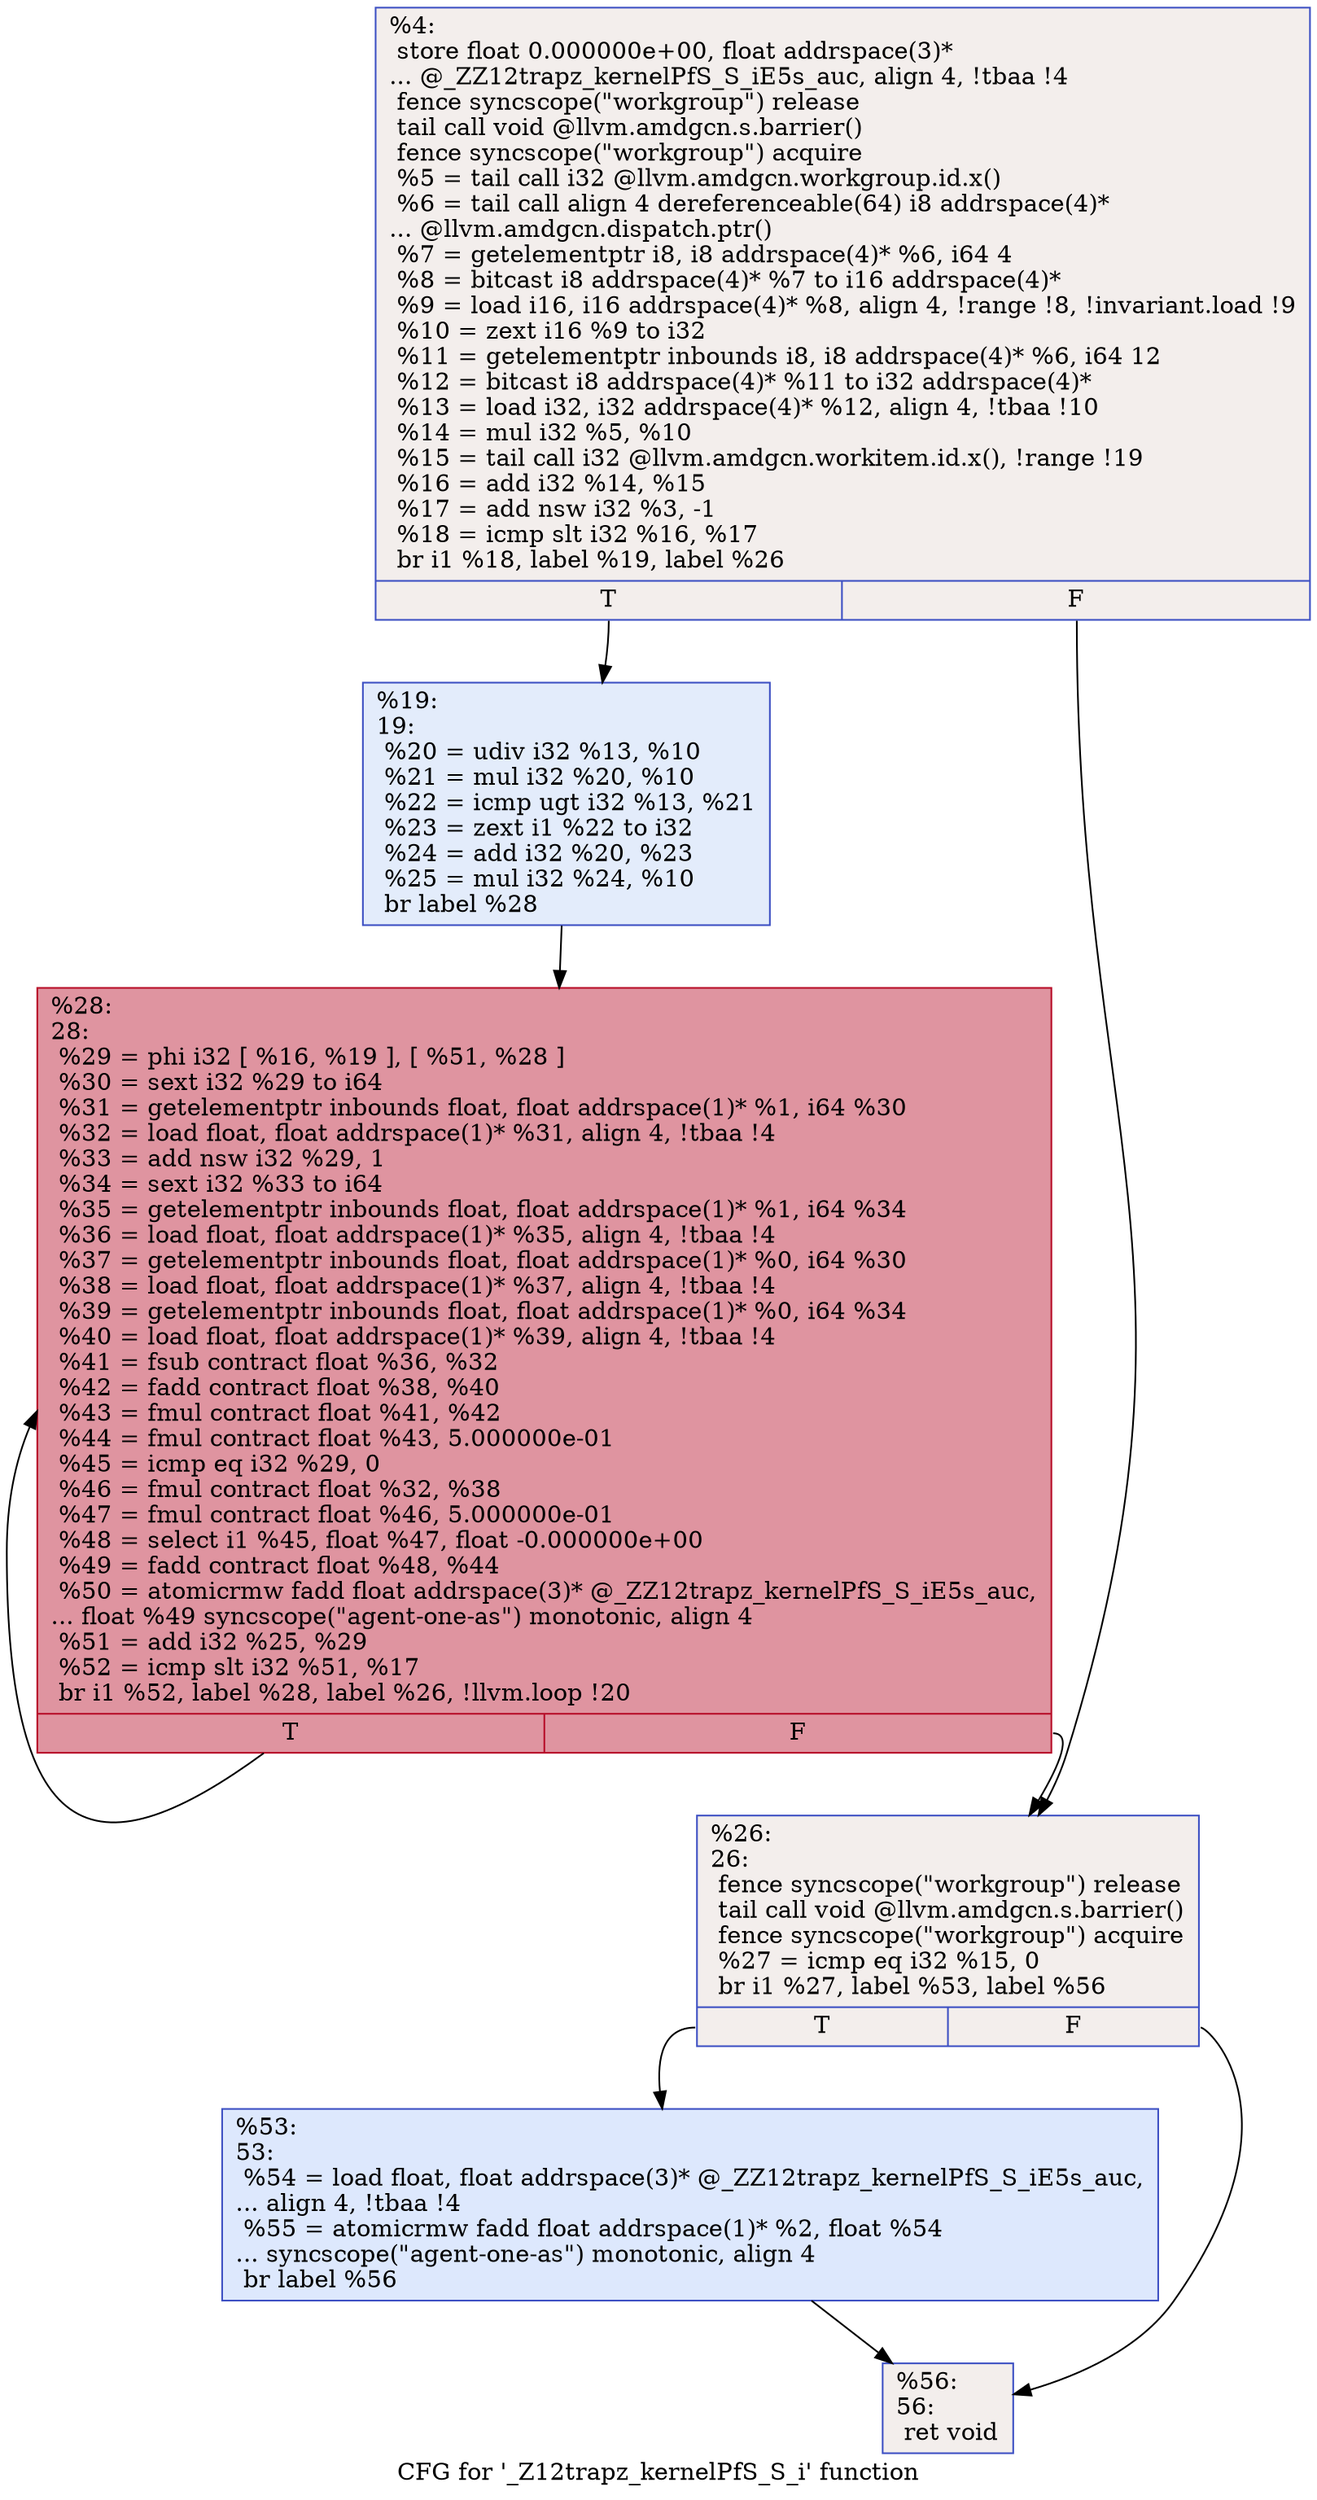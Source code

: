 digraph "CFG for '_Z12trapz_kernelPfS_S_i' function" {
	label="CFG for '_Z12trapz_kernelPfS_S_i' function";

	Node0x4ebd090 [shape=record,color="#3d50c3ff", style=filled, fillcolor="#e3d9d370",label="{%4:\l  store float 0.000000e+00, float addrspace(3)*\l... @_ZZ12trapz_kernelPfS_S_iE5s_auc, align 4, !tbaa !4\l  fence syncscope(\"workgroup\") release\l  tail call void @llvm.amdgcn.s.barrier()\l  fence syncscope(\"workgroup\") acquire\l  %5 = tail call i32 @llvm.amdgcn.workgroup.id.x()\l  %6 = tail call align 4 dereferenceable(64) i8 addrspace(4)*\l... @llvm.amdgcn.dispatch.ptr()\l  %7 = getelementptr i8, i8 addrspace(4)* %6, i64 4\l  %8 = bitcast i8 addrspace(4)* %7 to i16 addrspace(4)*\l  %9 = load i16, i16 addrspace(4)* %8, align 4, !range !8, !invariant.load !9\l  %10 = zext i16 %9 to i32\l  %11 = getelementptr inbounds i8, i8 addrspace(4)* %6, i64 12\l  %12 = bitcast i8 addrspace(4)* %11 to i32 addrspace(4)*\l  %13 = load i32, i32 addrspace(4)* %12, align 4, !tbaa !10\l  %14 = mul i32 %5, %10\l  %15 = tail call i32 @llvm.amdgcn.workitem.id.x(), !range !19\l  %16 = add i32 %14, %15\l  %17 = add nsw i32 %3, -1\l  %18 = icmp slt i32 %16, %17\l  br i1 %18, label %19, label %26\l|{<s0>T|<s1>F}}"];
	Node0x4ebd090:s0 -> Node0x4ec02b0;
	Node0x4ebd090:s1 -> Node0x4ec0340;
	Node0x4ec02b0 [shape=record,color="#3d50c3ff", style=filled, fillcolor="#bfd3f670",label="{%19:\l19:                                               \l  %20 = udiv i32 %13, %10\l  %21 = mul i32 %20, %10\l  %22 = icmp ugt i32 %13, %21\l  %23 = zext i1 %22 to i32\l  %24 = add i32 %20, %23\l  %25 = mul i32 %24, %10\l  br label %28\l}"];
	Node0x4ec02b0 -> Node0x4ec07c0;
	Node0x4ec0340 [shape=record,color="#3d50c3ff", style=filled, fillcolor="#e3d9d370",label="{%26:\l26:                                               \l  fence syncscope(\"workgroup\") release\l  tail call void @llvm.amdgcn.s.barrier()\l  fence syncscope(\"workgroup\") acquire\l  %27 = icmp eq i32 %15, 0\l  br i1 %27, label %53, label %56\l|{<s0>T|<s1>F}}"];
	Node0x4ec0340:s0 -> Node0x4ec0af0;
	Node0x4ec0340:s1 -> Node0x4ec0b40;
	Node0x4ec07c0 [shape=record,color="#b70d28ff", style=filled, fillcolor="#b70d2870",label="{%28:\l28:                                               \l  %29 = phi i32 [ %16, %19 ], [ %51, %28 ]\l  %30 = sext i32 %29 to i64\l  %31 = getelementptr inbounds float, float addrspace(1)* %1, i64 %30\l  %32 = load float, float addrspace(1)* %31, align 4, !tbaa !4\l  %33 = add nsw i32 %29, 1\l  %34 = sext i32 %33 to i64\l  %35 = getelementptr inbounds float, float addrspace(1)* %1, i64 %34\l  %36 = load float, float addrspace(1)* %35, align 4, !tbaa !4\l  %37 = getelementptr inbounds float, float addrspace(1)* %0, i64 %30\l  %38 = load float, float addrspace(1)* %37, align 4, !tbaa !4\l  %39 = getelementptr inbounds float, float addrspace(1)* %0, i64 %34\l  %40 = load float, float addrspace(1)* %39, align 4, !tbaa !4\l  %41 = fsub contract float %36, %32\l  %42 = fadd contract float %38, %40\l  %43 = fmul contract float %41, %42\l  %44 = fmul contract float %43, 5.000000e-01\l  %45 = icmp eq i32 %29, 0\l  %46 = fmul contract float %32, %38\l  %47 = fmul contract float %46, 5.000000e-01\l  %48 = select i1 %45, float %47, float -0.000000e+00\l  %49 = fadd contract float %48, %44\l  %50 = atomicrmw fadd float addrspace(3)* @_ZZ12trapz_kernelPfS_S_iE5s_auc,\l... float %49 syncscope(\"agent-one-as\") monotonic, align 4\l  %51 = add i32 %25, %29\l  %52 = icmp slt i32 %51, %17\l  br i1 %52, label %28, label %26, !llvm.loop !20\l|{<s0>T|<s1>F}}"];
	Node0x4ec07c0:s0 -> Node0x4ec07c0;
	Node0x4ec07c0:s1 -> Node0x4ec0340;
	Node0x4ec0af0 [shape=record,color="#3d50c3ff", style=filled, fillcolor="#b2ccfb70",label="{%53:\l53:                                               \l  %54 = load float, float addrspace(3)* @_ZZ12trapz_kernelPfS_S_iE5s_auc,\l... align 4, !tbaa !4\l  %55 = atomicrmw fadd float addrspace(1)* %2, float %54\l... syncscope(\"agent-one-as\") monotonic, align 4\l  br label %56\l}"];
	Node0x4ec0af0 -> Node0x4ec0b40;
	Node0x4ec0b40 [shape=record,color="#3d50c3ff", style=filled, fillcolor="#e3d9d370",label="{%56:\l56:                                               \l  ret void\l}"];
}
